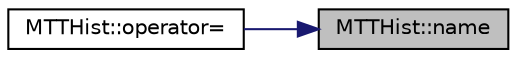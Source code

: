 digraph "MTTHist::name"
{
 // LATEX_PDF_SIZE
  edge [fontname="Helvetica",fontsize="10",labelfontname="Helvetica",labelfontsize="10"];
  node [fontname="Helvetica",fontsize="10",shape=record];
  rankdir="RL";
  Node1 [label="MTTHist::name",height=0.2,width=0.4,color="black", fillcolor="grey75", style="filled", fontcolor="black",tooltip=" "];
  Node1 -> Node2 [dir="back",color="midnightblue",fontsize="10",style="solid",fontname="Helvetica"];
  Node2 [label="MTTHist::operator=",height=0.2,width=0.4,color="black", fillcolor="white", style="filled",URL="$class_m_t_t_hist.html#af3e681068fc940b99e0c382390193186",tooltip=" "];
}
